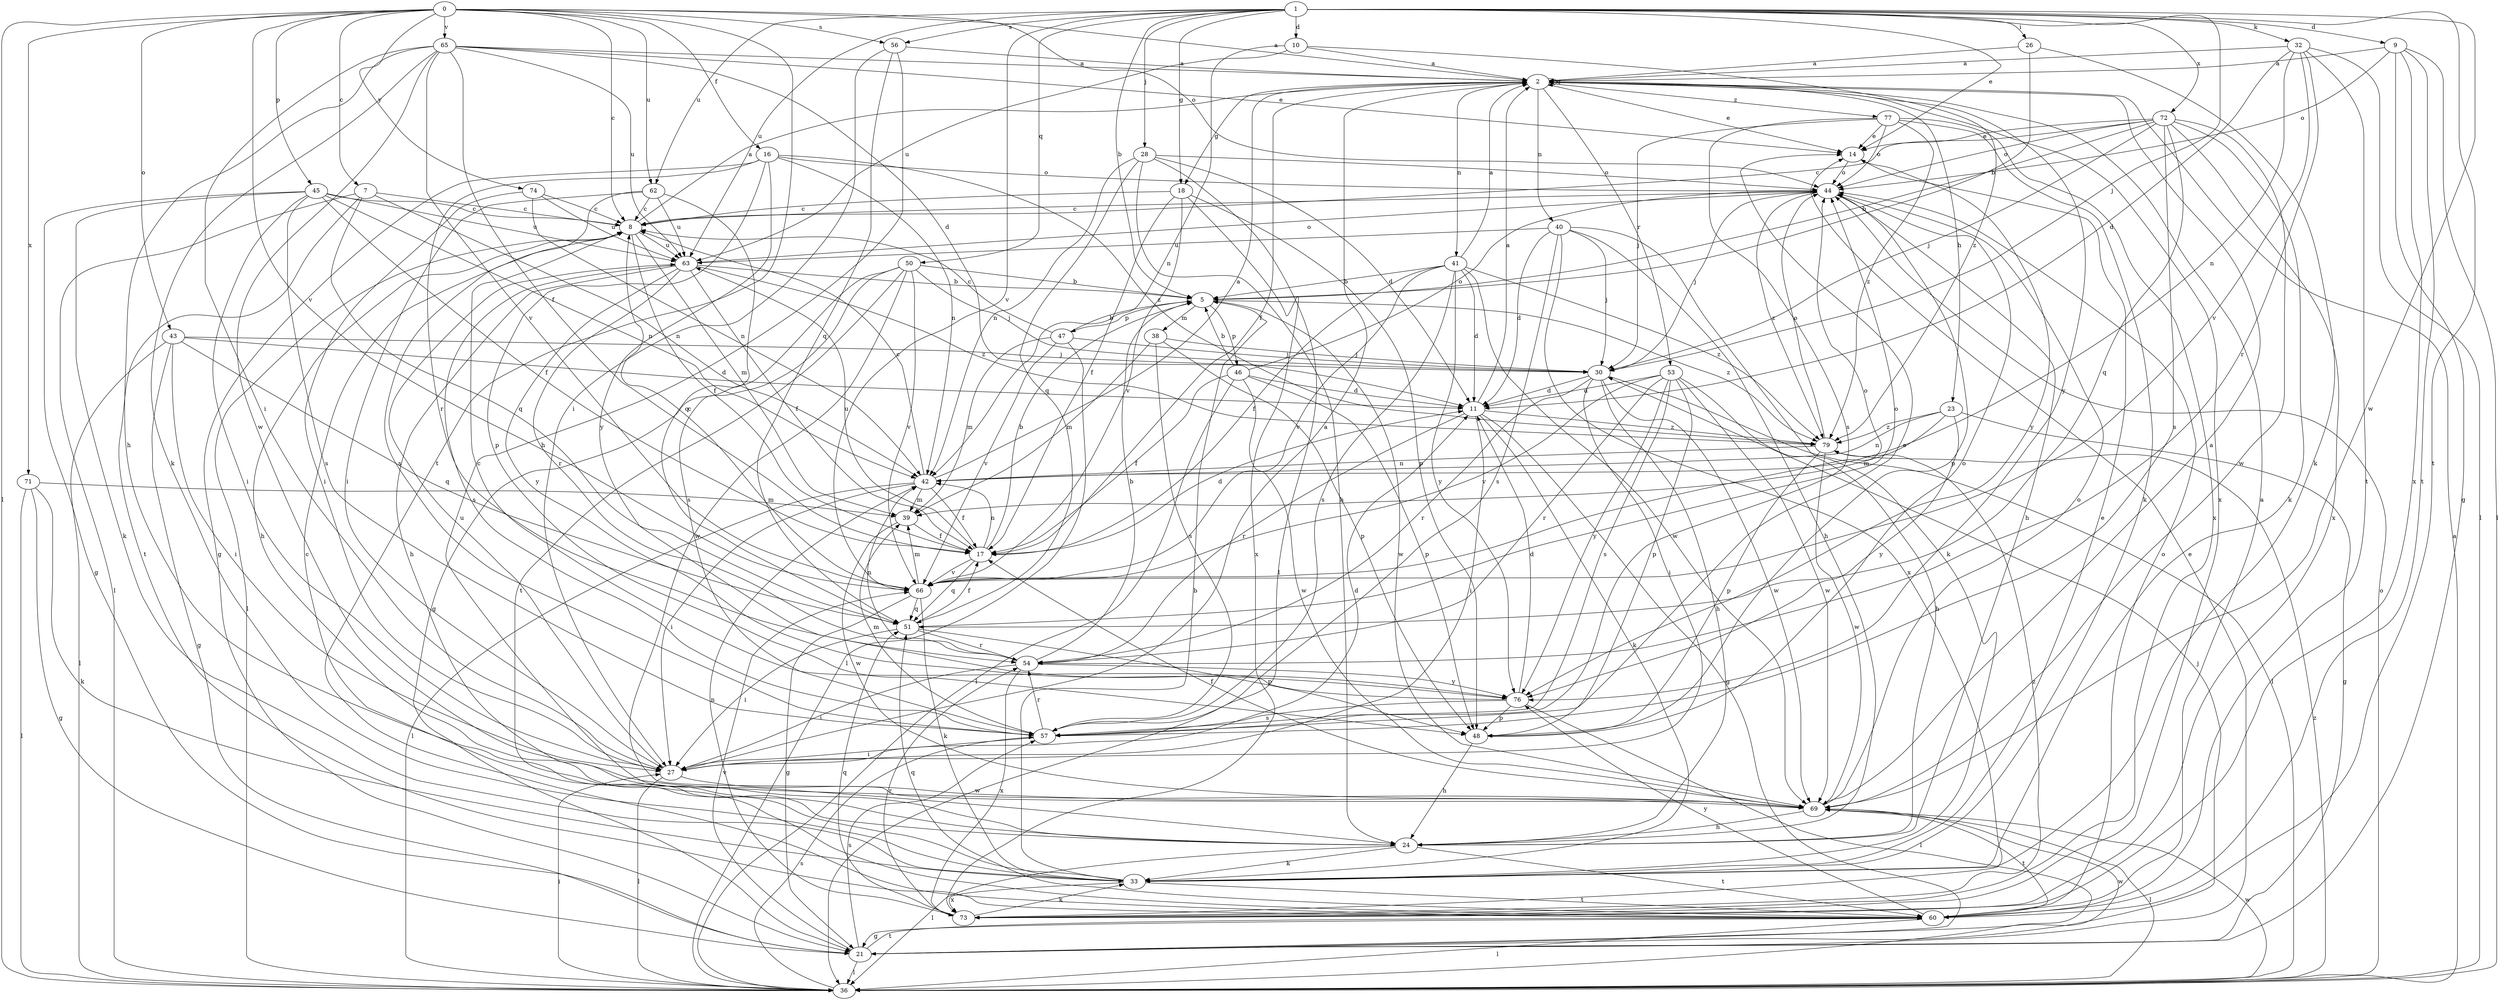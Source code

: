 digraph  {
0;
1;
2;
5;
7;
8;
9;
10;
11;
14;
16;
17;
18;
21;
23;
24;
26;
27;
28;
30;
32;
33;
36;
38;
39;
40;
41;
42;
43;
44;
45;
46;
47;
48;
50;
51;
53;
54;
56;
57;
60;
62;
63;
65;
66;
69;
71;
72;
73;
74;
76;
77;
79;
0 -> 2  [label=a];
0 -> 7  [label=c];
0 -> 8  [label=c];
0 -> 16  [label=f];
0 -> 36  [label=l];
0 -> 43  [label=o];
0 -> 44  [label=o];
0 -> 45  [label=p];
0 -> 56  [label=s];
0 -> 60  [label=t];
0 -> 62  [label=u];
0 -> 65  [label=v];
0 -> 66  [label=v];
0 -> 71  [label=x];
0 -> 74  [label=y];
1 -> 5  [label=b];
1 -> 9  [label=d];
1 -> 10  [label=d];
1 -> 14  [label=e];
1 -> 18  [label=g];
1 -> 26  [label=i];
1 -> 28  [label=j];
1 -> 30  [label=j];
1 -> 32  [label=k];
1 -> 50  [label=q];
1 -> 56  [label=s];
1 -> 60  [label=t];
1 -> 62  [label=u];
1 -> 63  [label=u];
1 -> 66  [label=v];
1 -> 69  [label=w];
1 -> 72  [label=x];
2 -> 14  [label=e];
2 -> 17  [label=f];
2 -> 18  [label=g];
2 -> 23  [label=h];
2 -> 40  [label=n];
2 -> 41  [label=n];
2 -> 53  [label=r];
2 -> 73  [label=x];
2 -> 76  [label=y];
2 -> 77  [label=z];
2 -> 2  [label=q];
5 -> 38  [label=m];
5 -> 46  [label=p];
5 -> 47  [label=p];
5 -> 69  [label=w];
5 -> 79  [label=z];
7 -> 8  [label=c];
7 -> 36  [label=l];
7 -> 42  [label=n];
7 -> 51  [label=q];
7 -> 60  [label=t];
8 -> 2  [label=a];
8 -> 17  [label=f];
8 -> 24  [label=h];
8 -> 36  [label=l];
8 -> 39  [label=m];
8 -> 63  [label=u];
9 -> 2  [label=a];
9 -> 21  [label=g];
9 -> 36  [label=l];
9 -> 44  [label=o];
9 -> 60  [label=t];
9 -> 73  [label=x];
10 -> 2  [label=a];
10 -> 42  [label=n];
10 -> 63  [label=u];
10 -> 79  [label=z];
11 -> 2  [label=a];
11 -> 21  [label=g];
11 -> 27  [label=i];
11 -> 33  [label=k];
11 -> 54  [label=r];
11 -> 79  [label=z];
14 -> 44  [label=o];
14 -> 76  [label=y];
16 -> 21  [label=g];
16 -> 42  [label=n];
16 -> 44  [label=o];
16 -> 48  [label=p];
16 -> 54  [label=r];
16 -> 76  [label=y];
16 -> 79  [label=z];
17 -> 5  [label=b];
17 -> 11  [label=d];
17 -> 42  [label=n];
17 -> 51  [label=q];
17 -> 63  [label=u];
17 -> 66  [label=v];
18 -> 8  [label=c];
18 -> 17  [label=f];
18 -> 48  [label=p];
18 -> 66  [label=v];
18 -> 73  [label=x];
21 -> 14  [label=e];
21 -> 30  [label=j];
21 -> 36  [label=l];
21 -> 57  [label=s];
21 -> 60  [label=t];
21 -> 66  [label=v];
21 -> 69  [label=w];
23 -> 21  [label=g];
23 -> 39  [label=m];
23 -> 42  [label=n];
23 -> 76  [label=y];
23 -> 79  [label=z];
24 -> 33  [label=k];
24 -> 36  [label=l];
24 -> 60  [label=t];
26 -> 2  [label=a];
26 -> 5  [label=b];
26 -> 33  [label=k];
27 -> 2  [label=a];
27 -> 11  [label=d];
27 -> 36  [label=l];
27 -> 63  [label=u];
27 -> 69  [label=w];
28 -> 11  [label=d];
28 -> 24  [label=h];
28 -> 36  [label=l];
28 -> 42  [label=n];
28 -> 44  [label=o];
28 -> 51  [label=q];
30 -> 11  [label=d];
30 -> 24  [label=h];
30 -> 27  [label=i];
30 -> 36  [label=l];
30 -> 54  [label=r];
30 -> 69  [label=w];
32 -> 2  [label=a];
32 -> 11  [label=d];
32 -> 36  [label=l];
32 -> 42  [label=n];
32 -> 54  [label=r];
32 -> 60  [label=t];
32 -> 66  [label=v];
33 -> 5  [label=b];
33 -> 8  [label=c];
33 -> 14  [label=e];
33 -> 60  [label=t];
33 -> 73  [label=x];
36 -> 2  [label=a];
36 -> 27  [label=i];
36 -> 44  [label=o];
36 -> 57  [label=s];
36 -> 69  [label=w];
36 -> 79  [label=z];
38 -> 30  [label=j];
38 -> 39  [label=m];
38 -> 48  [label=p];
38 -> 57  [label=s];
39 -> 17  [label=f];
39 -> 69  [label=w];
40 -> 11  [label=d];
40 -> 24  [label=h];
40 -> 30  [label=j];
40 -> 33  [label=k];
40 -> 57  [label=s];
40 -> 63  [label=u];
40 -> 73  [label=x];
41 -> 2  [label=a];
41 -> 5  [label=b];
41 -> 11  [label=d];
41 -> 17  [label=f];
41 -> 57  [label=s];
41 -> 66  [label=v];
41 -> 69  [label=w];
41 -> 76  [label=y];
41 -> 79  [label=z];
42 -> 2  [label=a];
42 -> 8  [label=c];
42 -> 17  [label=f];
42 -> 27  [label=i];
42 -> 36  [label=l];
42 -> 39  [label=m];
43 -> 11  [label=d];
43 -> 21  [label=g];
43 -> 27  [label=i];
43 -> 30  [label=j];
43 -> 36  [label=l];
43 -> 51  [label=q];
44 -> 8  [label=c];
44 -> 24  [label=h];
44 -> 30  [label=j];
44 -> 48  [label=p];
44 -> 79  [label=z];
45 -> 8  [label=c];
45 -> 17  [label=f];
45 -> 21  [label=g];
45 -> 27  [label=i];
45 -> 33  [label=k];
45 -> 42  [label=n];
45 -> 57  [label=s];
45 -> 63  [label=u];
46 -> 5  [label=b];
46 -> 11  [label=d];
46 -> 17  [label=f];
46 -> 36  [label=l];
46 -> 44  [label=o];
46 -> 48  [label=p];
46 -> 69  [label=w];
47 -> 5  [label=b];
47 -> 8  [label=c];
47 -> 30  [label=j];
47 -> 36  [label=l];
47 -> 39  [label=m];
47 -> 66  [label=v];
48 -> 24  [label=h];
48 -> 44  [label=o];
50 -> 5  [label=b];
50 -> 21  [label=g];
50 -> 30  [label=j];
50 -> 57  [label=s];
50 -> 60  [label=t];
50 -> 66  [label=v];
50 -> 69  [label=w];
51 -> 17  [label=f];
51 -> 27  [label=i];
51 -> 44  [label=o];
51 -> 48  [label=p];
51 -> 54  [label=r];
53 -> 11  [label=d];
53 -> 24  [label=h];
53 -> 48  [label=p];
53 -> 54  [label=r];
53 -> 57  [label=s];
53 -> 66  [label=v];
53 -> 69  [label=w];
53 -> 76  [label=y];
54 -> 5  [label=b];
54 -> 27  [label=i];
54 -> 42  [label=n];
54 -> 73  [label=x];
54 -> 76  [label=y];
56 -> 2  [label=a];
56 -> 24  [label=h];
56 -> 27  [label=i];
56 -> 51  [label=q];
57 -> 14  [label=e];
57 -> 27  [label=i];
57 -> 39  [label=m];
57 -> 54  [label=r];
60 -> 2  [label=a];
60 -> 21  [label=g];
60 -> 36  [label=l];
60 -> 44  [label=o];
60 -> 51  [label=q];
60 -> 76  [label=y];
62 -> 8  [label=c];
62 -> 27  [label=i];
62 -> 51  [label=q];
62 -> 57  [label=s];
62 -> 63  [label=u];
63 -> 5  [label=b];
63 -> 17  [label=f];
63 -> 24  [label=h];
63 -> 44  [label=o];
63 -> 54  [label=r];
63 -> 57  [label=s];
63 -> 76  [label=y];
63 -> 79  [label=z];
65 -> 2  [label=a];
65 -> 11  [label=d];
65 -> 14  [label=e];
65 -> 17  [label=f];
65 -> 24  [label=h];
65 -> 27  [label=i];
65 -> 33  [label=k];
65 -> 63  [label=u];
65 -> 66  [label=v];
65 -> 69  [label=w];
66 -> 8  [label=c];
66 -> 21  [label=g];
66 -> 33  [label=k];
66 -> 39  [label=m];
66 -> 44  [label=o];
66 -> 51  [label=q];
69 -> 2  [label=a];
69 -> 17  [label=f];
69 -> 24  [label=h];
69 -> 36  [label=l];
69 -> 44  [label=o];
69 -> 60  [label=t];
71 -> 21  [label=g];
71 -> 33  [label=k];
71 -> 36  [label=l];
71 -> 39  [label=m];
72 -> 5  [label=b];
72 -> 8  [label=c];
72 -> 14  [label=e];
72 -> 30  [label=j];
72 -> 33  [label=k];
72 -> 44  [label=o];
72 -> 51  [label=q];
72 -> 57  [label=s];
72 -> 69  [label=w];
72 -> 73  [label=x];
73 -> 33  [label=k];
73 -> 42  [label=n];
73 -> 51  [label=q];
73 -> 54  [label=r];
73 -> 79  [label=z];
74 -> 8  [label=c];
74 -> 27  [label=i];
74 -> 42  [label=n];
74 -> 63  [label=u];
76 -> 8  [label=c];
76 -> 11  [label=d];
76 -> 36  [label=l];
76 -> 48  [label=p];
76 -> 57  [label=s];
77 -> 14  [label=e];
77 -> 30  [label=j];
77 -> 33  [label=k];
77 -> 44  [label=o];
77 -> 57  [label=s];
77 -> 73  [label=x];
77 -> 79  [label=z];
79 -> 42  [label=n];
79 -> 44  [label=o];
79 -> 48  [label=p];
79 -> 69  [label=w];
}
